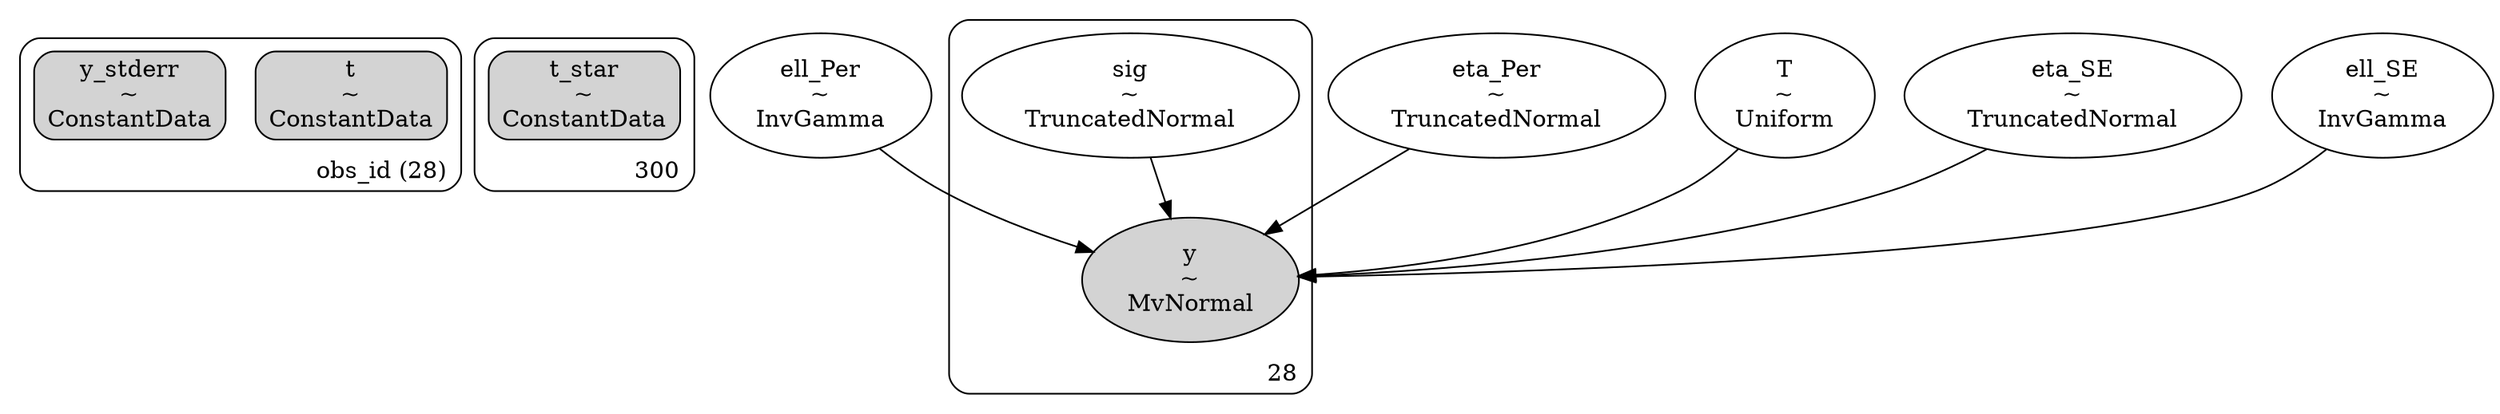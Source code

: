 digraph {
	subgraph "clusterobs_id (28)" {
		t [label="t
~
ConstantData" shape=box style="rounded, filled"]
		y_stderr [label="y_stderr
~
ConstantData" shape=box style="rounded, filled"]
		label="obs_id (28)" labeljust=r labelloc=b style=rounded
	}
	subgraph cluster300 {
		t_star [label="t_star
~
ConstantData" shape=box style="rounded, filled"]
		label=300 labeljust=r labelloc=b style=rounded
	}
	ell_Per [label="ell_Per
~
InvGamma" shape=ellipse]
	eta_Per [label="eta_Per
~
TruncatedNormal" shape=ellipse]
	T [label="T
~
Uniform" shape=ellipse]
	eta_SE [label="eta_SE
~
TruncatedNormal" shape=ellipse]
	ell_SE [label="ell_SE
~
InvGamma" shape=ellipse]
	subgraph cluster28 {
		y [label="y
~
MvNormal" shape=ellipse style=filled]
		sig [label="sig
~
TruncatedNormal" shape=ellipse]
		label=28 labeljust=r labelloc=b style=rounded
	}
	eta_SE -> y
	ell_Per -> y
	ell_SE -> y
	sig -> y
	eta_Per -> y
	T -> y
}
